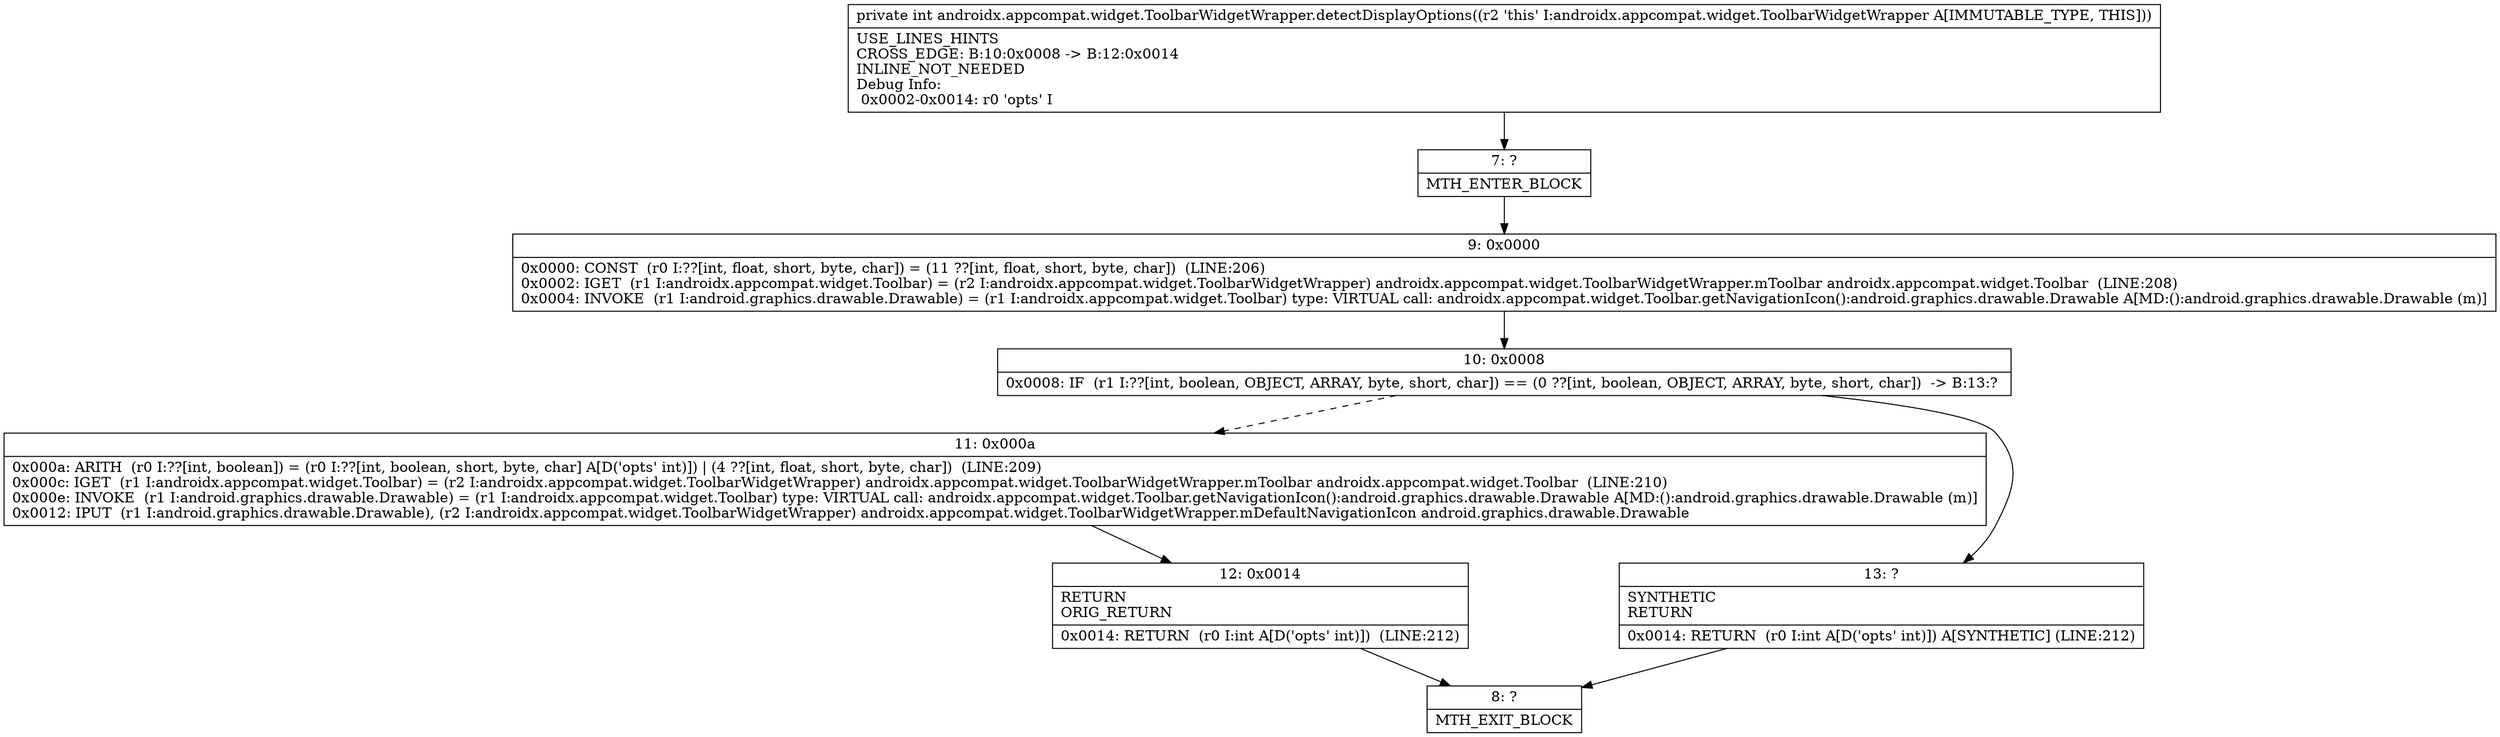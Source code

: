 digraph "CFG forandroidx.appcompat.widget.ToolbarWidgetWrapper.detectDisplayOptions()I" {
Node_7 [shape=record,label="{7\:\ ?|MTH_ENTER_BLOCK\l}"];
Node_9 [shape=record,label="{9\:\ 0x0000|0x0000: CONST  (r0 I:??[int, float, short, byte, char]) = (11 ??[int, float, short, byte, char])  (LINE:206)\l0x0002: IGET  (r1 I:androidx.appcompat.widget.Toolbar) = (r2 I:androidx.appcompat.widget.ToolbarWidgetWrapper) androidx.appcompat.widget.ToolbarWidgetWrapper.mToolbar androidx.appcompat.widget.Toolbar  (LINE:208)\l0x0004: INVOKE  (r1 I:android.graphics.drawable.Drawable) = (r1 I:androidx.appcompat.widget.Toolbar) type: VIRTUAL call: androidx.appcompat.widget.Toolbar.getNavigationIcon():android.graphics.drawable.Drawable A[MD:():android.graphics.drawable.Drawable (m)]\l}"];
Node_10 [shape=record,label="{10\:\ 0x0008|0x0008: IF  (r1 I:??[int, boolean, OBJECT, ARRAY, byte, short, char]) == (0 ??[int, boolean, OBJECT, ARRAY, byte, short, char])  \-\> B:13:? \l}"];
Node_11 [shape=record,label="{11\:\ 0x000a|0x000a: ARITH  (r0 I:??[int, boolean]) = (r0 I:??[int, boolean, short, byte, char] A[D('opts' int)]) \| (4 ??[int, float, short, byte, char])  (LINE:209)\l0x000c: IGET  (r1 I:androidx.appcompat.widget.Toolbar) = (r2 I:androidx.appcompat.widget.ToolbarWidgetWrapper) androidx.appcompat.widget.ToolbarWidgetWrapper.mToolbar androidx.appcompat.widget.Toolbar  (LINE:210)\l0x000e: INVOKE  (r1 I:android.graphics.drawable.Drawable) = (r1 I:androidx.appcompat.widget.Toolbar) type: VIRTUAL call: androidx.appcompat.widget.Toolbar.getNavigationIcon():android.graphics.drawable.Drawable A[MD:():android.graphics.drawable.Drawable (m)]\l0x0012: IPUT  (r1 I:android.graphics.drawable.Drawable), (r2 I:androidx.appcompat.widget.ToolbarWidgetWrapper) androidx.appcompat.widget.ToolbarWidgetWrapper.mDefaultNavigationIcon android.graphics.drawable.Drawable \l}"];
Node_12 [shape=record,label="{12\:\ 0x0014|RETURN\lORIG_RETURN\l|0x0014: RETURN  (r0 I:int A[D('opts' int)])  (LINE:212)\l}"];
Node_8 [shape=record,label="{8\:\ ?|MTH_EXIT_BLOCK\l}"];
Node_13 [shape=record,label="{13\:\ ?|SYNTHETIC\lRETURN\l|0x0014: RETURN  (r0 I:int A[D('opts' int)]) A[SYNTHETIC] (LINE:212)\l}"];
MethodNode[shape=record,label="{private int androidx.appcompat.widget.ToolbarWidgetWrapper.detectDisplayOptions((r2 'this' I:androidx.appcompat.widget.ToolbarWidgetWrapper A[IMMUTABLE_TYPE, THIS]))  | USE_LINES_HINTS\lCROSS_EDGE: B:10:0x0008 \-\> B:12:0x0014\lINLINE_NOT_NEEDED\lDebug Info:\l  0x0002\-0x0014: r0 'opts' I\l}"];
MethodNode -> Node_7;Node_7 -> Node_9;
Node_9 -> Node_10;
Node_10 -> Node_11[style=dashed];
Node_10 -> Node_13;
Node_11 -> Node_12;
Node_12 -> Node_8;
Node_13 -> Node_8;
}

